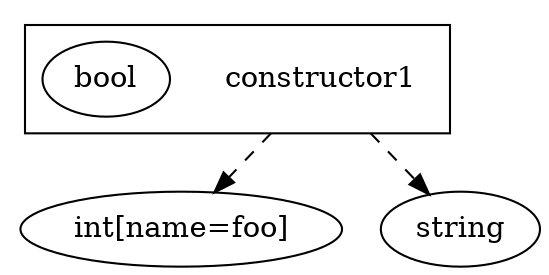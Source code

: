 digraph {
	graph [compound=true];
	
		subgraph cluster_0 {
			"constructor1" [shape=plaintext];
			
				"bool" [label=<bool>];
			
		}
		
			"constructor1" -> "int[name=foo]" [ltail=cluster_0 style=dashed];
		
			"constructor1" -> "string" [ltail=cluster_0 style=dashed];
		
	
}